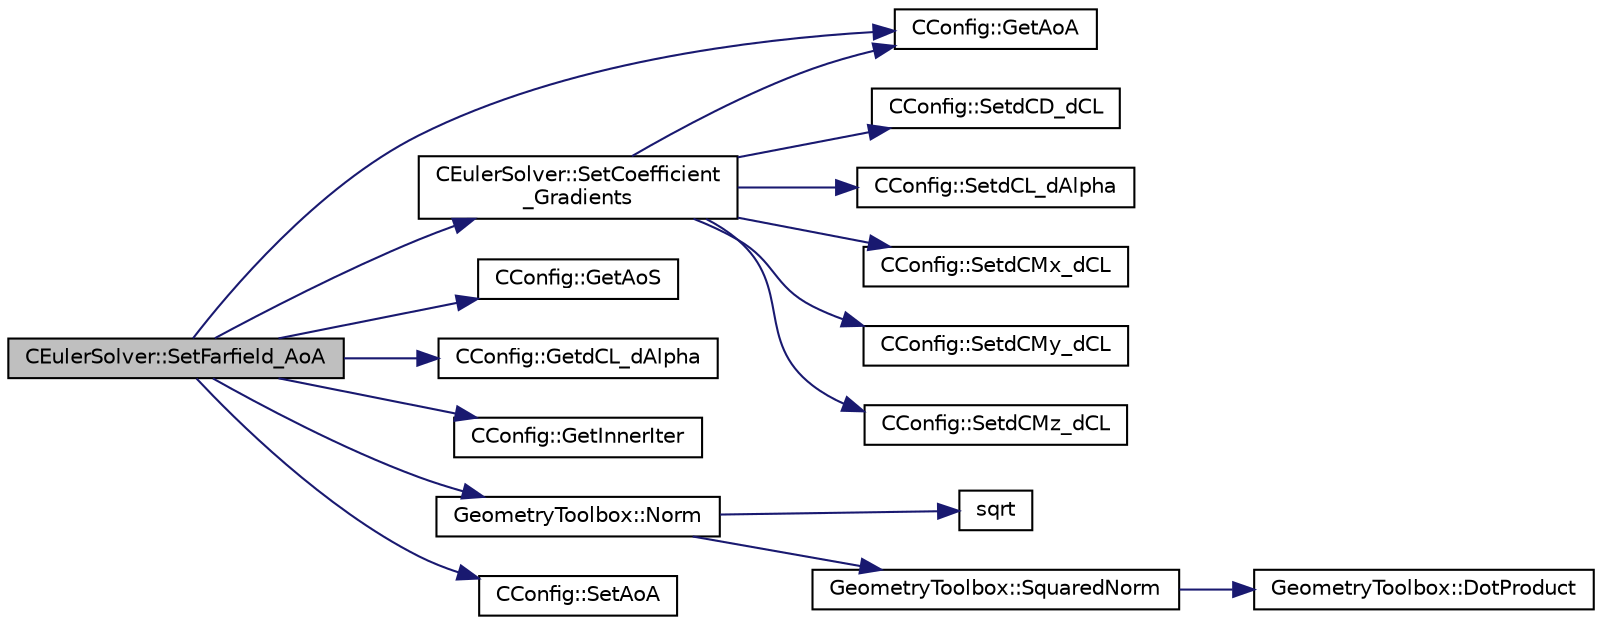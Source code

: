digraph "CEulerSolver::SetFarfield_AoA"
{
 // LATEX_PDF_SIZE
  edge [fontname="Helvetica",fontsize="10",labelfontname="Helvetica",labelfontsize="10"];
  node [fontname="Helvetica",fontsize="10",shape=record];
  rankdir="LR";
  Node1 [label="CEulerSolver::SetFarfield_AoA",height=0.2,width=0.4,color="black", fillcolor="grey75", style="filled", fontcolor="black",tooltip="Update the AoA and freestream velocity at the farfield."];
  Node1 -> Node2 [color="midnightblue",fontsize="10",style="solid",fontname="Helvetica"];
  Node2 [label="CConfig::GetAoA",height=0.2,width=0.4,color="black", fillcolor="white", style="filled",URL="$classCConfig.html#aa824c1a1b3c7cd05b7be414a76e0b250",tooltip="Get the angle of attack of the body. This is the angle between a reference line on a lifting body (of..."];
  Node1 -> Node3 [color="midnightblue",fontsize="10",style="solid",fontname="Helvetica"];
  Node3 [label="CConfig::GetAoS",height=0.2,width=0.4,color="black", fillcolor="white", style="filled",URL="$classCConfig.html#a25bfd5255f84135494ca2c368a848f98",tooltip="Get the angle of sideslip of the body. It relates to the rotation of the aircraft centerline from the..."];
  Node1 -> Node4 [color="midnightblue",fontsize="10",style="solid",fontname="Helvetica"];
  Node4 [label="CConfig::GetdCL_dAlpha",height=0.2,width=0.4,color="black", fillcolor="white", style="filled",URL="$classCConfig.html#a9c2647c821e1b4c62af4676aab80fdcb",tooltip="Get the value for the lift curve slope for fixed CL mode."];
  Node1 -> Node5 [color="midnightblue",fontsize="10",style="solid",fontname="Helvetica"];
  Node5 [label="CConfig::GetInnerIter",height=0.2,width=0.4,color="black", fillcolor="white", style="filled",URL="$classCConfig.html#a079a90396222697f01e0c365285c915d",tooltip="Get the current FSI iteration number."];
  Node1 -> Node6 [color="midnightblue",fontsize="10",style="solid",fontname="Helvetica"];
  Node6 [label="GeometryToolbox::Norm",height=0.2,width=0.4,color="black", fillcolor="white", style="filled",URL="$group__GeometryToolbox.html#gad8b24e50333c9a8378f7abf18222f36a",tooltip=" "];
  Node6 -> Node7 [color="midnightblue",fontsize="10",style="solid",fontname="Helvetica"];
  Node7 [label="sqrt",height=0.2,width=0.4,color="black", fillcolor="white", style="filled",URL="$group__SIMD.html#ga54a1925ab40fb4249ea255072520de35",tooltip=" "];
  Node6 -> Node8 [color="midnightblue",fontsize="10",style="solid",fontname="Helvetica"];
  Node8 [label="GeometryToolbox::SquaredNorm",height=0.2,width=0.4,color="black", fillcolor="white", style="filled",URL="$group__GeometryToolbox.html#ga98c9b9314cc6352c9bba49b8cfb4b056",tooltip=" "];
  Node8 -> Node9 [color="midnightblue",fontsize="10",style="solid",fontname="Helvetica"];
  Node9 [label="GeometryToolbox::DotProduct",height=0.2,width=0.4,color="black", fillcolor="white", style="filled",URL="$group__GeometryToolbox.html#ga7ec3e1e20fab73dbf0159fe38492cc89",tooltip=" "];
  Node1 -> Node10 [color="midnightblue",fontsize="10",style="solid",fontname="Helvetica"];
  Node10 [label="CConfig::SetAoA",height=0.2,width=0.4,color="black", fillcolor="white", style="filled",URL="$classCConfig.html#a32f628d1d3d3e2e4888886e4cadf167b",tooltip="Set the angle of attack."];
  Node1 -> Node11 [color="midnightblue",fontsize="10",style="solid",fontname="Helvetica"];
  Node11 [label="CEulerSolver::SetCoefficient\l_Gradients",height=0.2,width=0.4,color="black", fillcolor="white", style="filled",URL="$classCEulerSolver.html#ab4fa5557c81f931fc824483e62ead218",tooltip="Set gradients of coefficients for fixed CL mode."];
  Node11 -> Node2 [color="midnightblue",fontsize="10",style="solid",fontname="Helvetica"];
  Node11 -> Node12 [color="midnightblue",fontsize="10",style="solid",fontname="Helvetica"];
  Node12 [label="CConfig::SetdCD_dCL",height=0.2,width=0.4,color="black", fillcolor="white", style="filled",URL="$classCConfig.html#ae2a0ddd50ec6acbd74f76c7f9f167c66",tooltip="Value of the weight of the CD, CL, CM optimization."];
  Node11 -> Node13 [color="midnightblue",fontsize="10",style="solid",fontname="Helvetica"];
  Node13 [label="CConfig::SetdCL_dAlpha",height=0.2,width=0.4,color="black", fillcolor="white", style="filled",URL="$classCConfig.html#a6d8949230a604c04494dc5c1089d5236",tooltip="Value of the weight of the CD, CL, CM optimization."];
  Node11 -> Node14 [color="midnightblue",fontsize="10",style="solid",fontname="Helvetica"];
  Node14 [label="CConfig::SetdCMx_dCL",height=0.2,width=0.4,color="black", fillcolor="white", style="filled",URL="$classCConfig.html#afd39f185663752b3a48f73ff05ce89e2",tooltip="Value of the weight of the CD, CL, CM optimization."];
  Node11 -> Node15 [color="midnightblue",fontsize="10",style="solid",fontname="Helvetica"];
  Node15 [label="CConfig::SetdCMy_dCL",height=0.2,width=0.4,color="black", fillcolor="white", style="filled",URL="$classCConfig.html#ad7f68b41f4633cff714b1b983d90d8ea",tooltip="Value of the weight of the CD, CL, CM optimization."];
  Node11 -> Node16 [color="midnightblue",fontsize="10",style="solid",fontname="Helvetica"];
  Node16 [label="CConfig::SetdCMz_dCL",height=0.2,width=0.4,color="black", fillcolor="white", style="filled",URL="$classCConfig.html#a8dd670373454018b59e99a11804d4477",tooltip="Value of the weight of the CD, CL, CM optimization."];
}
